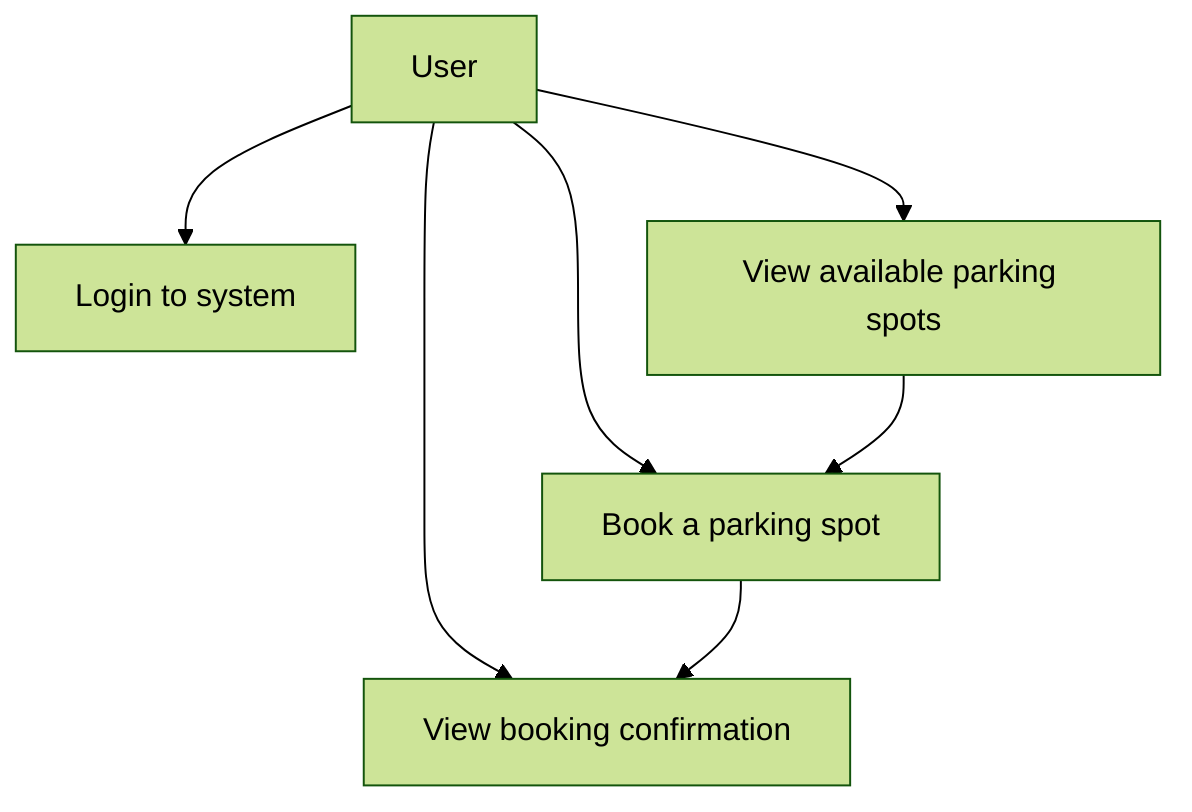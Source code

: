 ---
config:
  theme: forest
---
flowchart TD
    U[User] --> UC1["Login to system"]
    U --> UC2["View available parking spots"]
    U --> UC3["Book a parking spot"]
    U --> UC4["View booking confirmation"]
    UC3 --> UC4
    UC2 --> UC3